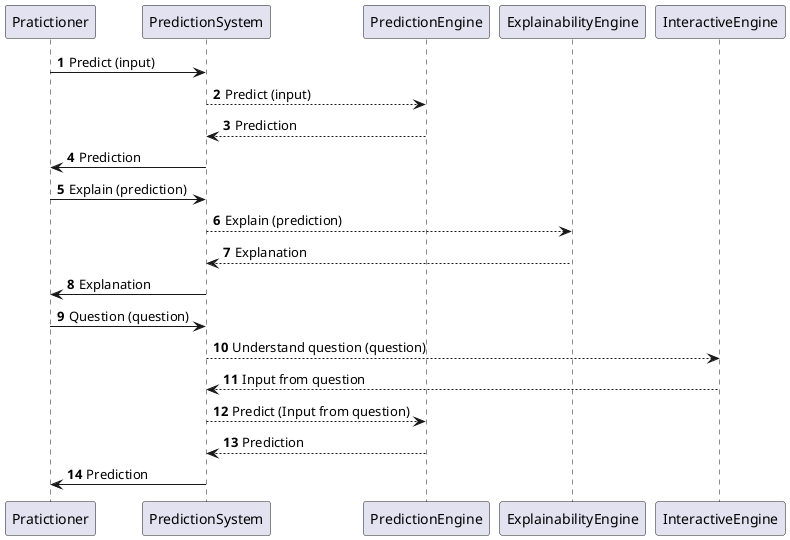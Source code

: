@startuml
'https://plantuml.com/sequence-diagram

autonumber

Pratictioner -> PredictionSystem: Predict (input)
PredictionSystem --> PredictionEngine: Predict (input)
PredictionEngine --> PredictionSystem: Prediction
PredictionSystem -> Pratictioner: Prediction

Pratictioner -> PredictionSystem: Explain (prediction)
PredictionSystem --> ExplainabilityEngine: Explain (prediction)
ExplainabilityEngine --> PredictionSystem: Explanation
PredictionSystem -> Pratictioner: Explanation

Pratictioner -> PredictionSystem: Question (question)
PredictionSystem --> InteractiveEngine: Understand question (question)
InteractiveEngine --> PredictionSystem: Input from question
PredictionSystem --> PredictionEngine: Predict (Input from question)
PredictionEngine --> PredictionSystem: Prediction
PredictionSystem -> Pratictioner: Prediction

@enduml